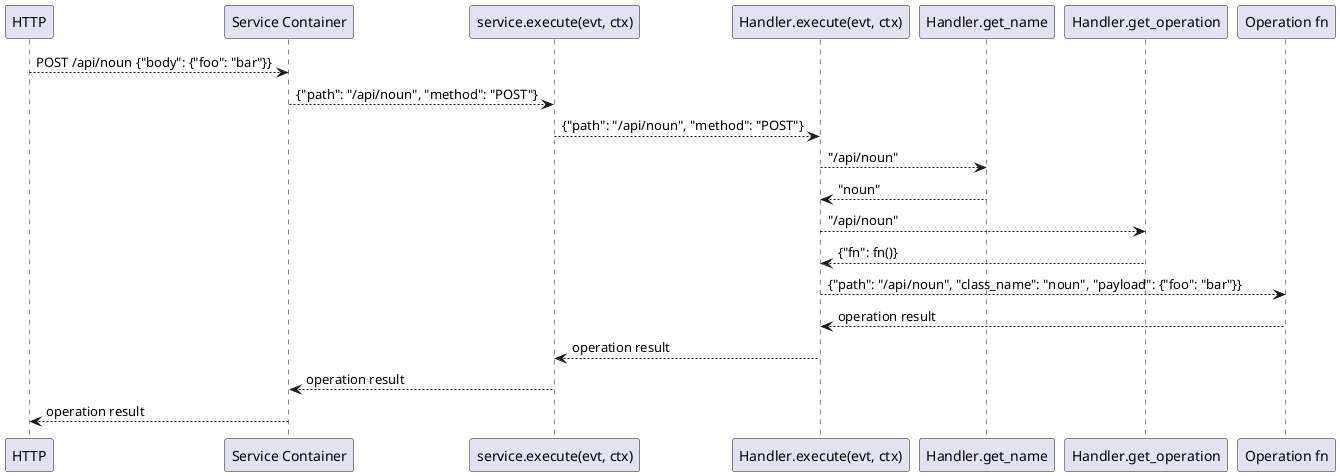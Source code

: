 @startuml

HTTP --> "Service Container" : POST /api/noun {"body": {"foo": "bar"}}
"Service Container" --> "service.execute(evt, ctx)" : {"path": "/api/noun", "method": "POST"}
"service.execute(evt, ctx)" --> "Handler.execute(evt, ctx)" : {"path": "/api/noun", "method": "POST"}
"Handler.execute(evt, ctx)" --> "Handler.get_name": "/api/noun"
"Handler.get_name" --> "Handler.execute(evt, ctx)": "noun"
"Handler.execute(evt, ctx)" --> "Handler.get_operation" : "/api/noun"
"Handler.get_operation" --> "Handler.execute(evt, ctx)" : {"fn": fn()}
"Handler.execute(evt, ctx)" --> "Operation fn" : {"path": "/api/noun", "class_name": "noun", "payload": {"foo": "bar"}}
"Operation fn" --> "Handler.execute(evt, ctx)" : operation result
"Handler.execute(evt, ctx)" --> "service.execute(evt, ctx)" : operation result
"service.execute(evt, ctx)" --> "Service Container" : operation result
"Service Container" --> HTTP : operation result

@enduml